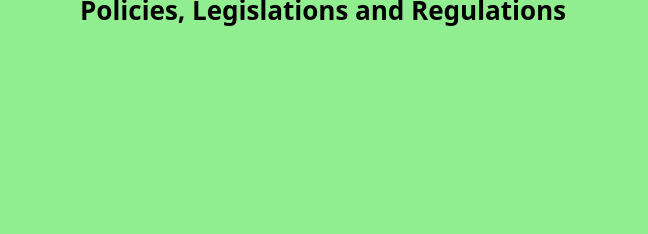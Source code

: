 {
    "$schema": "https://vega.github.io/schema/vega-lite/v5.json",
    "title": "Policies, Legislations and Regulations",
    "config": {
      "background": "lightgreen"
    },
    "width": 324,
    "height": 100,
    "data": {
      "values": [
        {"Category": "National SFM Policies", "Decision": "Yes", "Value": 164},
        {"Category": "National SFM Policies", "Decision": "No", "Value": 72},
        {"Category": "Sub-national Policies SFM", "Decision": "Yes", "Value": 93},
        {"Category": "Sub-national Policies SFM", "Decision": "No", "Value": 143},
        {"Category": "National SFM Legs & Regs", "Decision": "Yes", "Value": 171},
        {"Category": "National SFM Legs & Regs", "Decision": "No", "Value": 65},
        {"Category": "Sub-national SFM Legs & Regs", "Decision": "Yes", "Value": 87},
        {"Category": "Sub-national SFM Legs & Regs", "Decision": "No", "Value": 149}
      ]
    },
    "mark": "bar",
    "encoding": {
      "y": {"field": "Category", "type": "nominal"},
      "x": {"field": "Value", "type": "quantitative", "axis": {"title": "Count"}},
      "color": {
        "field": "Decision",
        "type": "nominal",
        "scale": {"range": ["grey", "green"]},
        "legend": {"title": "Decision"}
      },
      "tooltip": [
        {"field": "Category", "type": "nominal", "title": "Category"},
        {"field": "Decision", "type": "nominal", "title": "Decision"},
        {"field": "Value", "type": "quantitative", "title": "Value"}
      ]
    }
  }